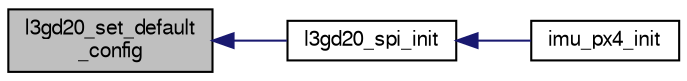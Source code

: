 digraph "l3gd20_set_default_config"
{
  edge [fontname="FreeSans",fontsize="10",labelfontname="FreeSans",labelfontsize="10"];
  node [fontname="FreeSans",fontsize="10",shape=record];
  rankdir="LR";
  Node1 [label="l3gd20_set_default\l_config",height=0.2,width=0.4,color="black", fillcolor="grey75", style="filled", fontcolor="black"];
  Node1 -> Node2 [dir="back",color="midnightblue",fontsize="10",style="solid",fontname="FreeSans"];
  Node2 [label="l3gd20_spi_init",height=0.2,width=0.4,color="black", fillcolor="white", style="filled",URL="$l3gd20__spi_8h.html#a7ce0152bebd25be7add3b16f7d660f2e"];
  Node2 -> Node3 [dir="back",color="midnightblue",fontsize="10",style="solid",fontname="FreeSans"];
  Node3 [label="imu_px4_init",height=0.2,width=0.4,color="black", fillcolor="white", style="filled",URL="$imu__px4fmu__v2_84_8h.html#a36182babc18a11d31f8f99b358727db0"];
}
